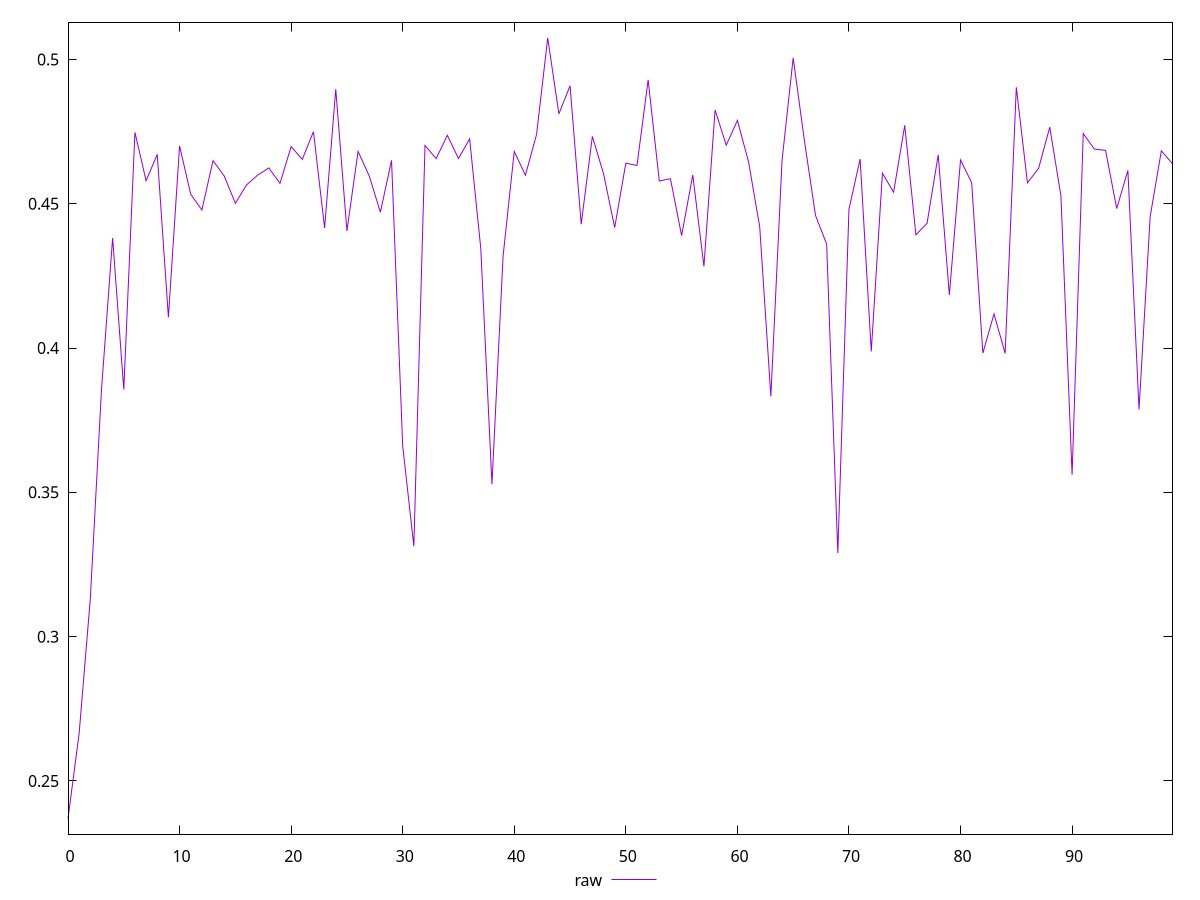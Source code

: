 reset

$raw <<EOF
0 0.23698529755288966
1 0.2665494125868384
2 0.3131041402630611
3 0.3854450346453433
4 0.43813071190834263
5 0.38563393124044526
6 0.47473641740815076
7 0.4579727150588874
8 0.46709210934636275
9 0.4106765950474639
10 0.47001462050221016
11 0.4532894189236082
12 0.44784647759711704
13 0.4649492875088933
14 0.45962149123198287
15 0.4501571645540956
16 0.4565199400688298
17 0.4599105112008136
18 0.4624139184415768
19 0.4570750066814719
20 0.46981991076876123
21 0.4653703166615523
22 0.47498220620986287
23 0.44160491020240583
24 0.48969231347705205
25 0.44058824300158533
26 0.4681347847636124
27 0.45963178096577756
28 0.447074842858461
29 0.4650327613165591
30 0.36608332896393025
31 0.33134057720546467
32 0.47018447631719273
33 0.465635231201447
34 0.47372208983095654
35 0.4656732994025666
36 0.4724815191991415
37 0.4344664009726996
38 0.35281458025997303
39 0.43192775613340584
40 0.46812992856856217
41 0.45988141984223113
42 0.47405737227225103
43 0.5074655228493563
44 0.48112918752533596
45 0.490867092171256
46 0.44291464286532417
47 0.4733094037679653
48 0.460468587498283
49 0.4417312147771735
50 0.4640646297866196
51 0.4632582735124556
52 0.492918481339259
53 0.4578965446535241
54 0.4586721986778487
55 0.43895715197769986
56 0.45999767292766625
57 0.4283066487364605
58 0.4825152241294463
59 0.47026687078157464
60 0.4788867500133045
61 0.4645137828910435
62 0.4420096971534746
63 0.38325897686230953
64 0.46492956444338096
65 0.5005365372941466
66 0.47205813330546065
67 0.4460038062812164
68 0.43600486548271195
69 0.32898804860146796
70 0.44811552976239766
71 0.46549805662973837
72 0.3988302090886755
73 0.46059434289812357
74 0.4539786410902977
75 0.4771720684674275
76 0.43925062502172935
77 0.44322183623827255
78 0.46695019969476836
79 0.41841674917921023
80 0.4651734638195205
81 0.4572923940181013
82 0.39822743502947433
83 0.4118263512947668
84 0.3981665573555854
85 0.49035149565792274
86 0.4572270806638543
87 0.46231115233739994
88 0.4765440230379599
89 0.45275855884946964
90 0.3561268455284847
91 0.4743113262127194
92 0.4689359201947027
93 0.46851422154966066
94 0.4483420574763546
95 0.46153191831751245
96 0.3787503226233898
97 0.4455814671069811
98 0.46832860275570426
99 0.46389525315779856
EOF

set key outside below
set xrange [0:99]
set yrange [0.23157569304696032:0.5128751273552856]
set trange [0.23157569304696032:0.5128751273552856]
set terminal svg size 640, 500 enhanced background rgb 'white'
set output "report_00017_2021-02-10T15-08-03.406Z/meta/pScore/samples/pages+cached/raw/values.svg"

plot $raw title "raw" with line

reset
